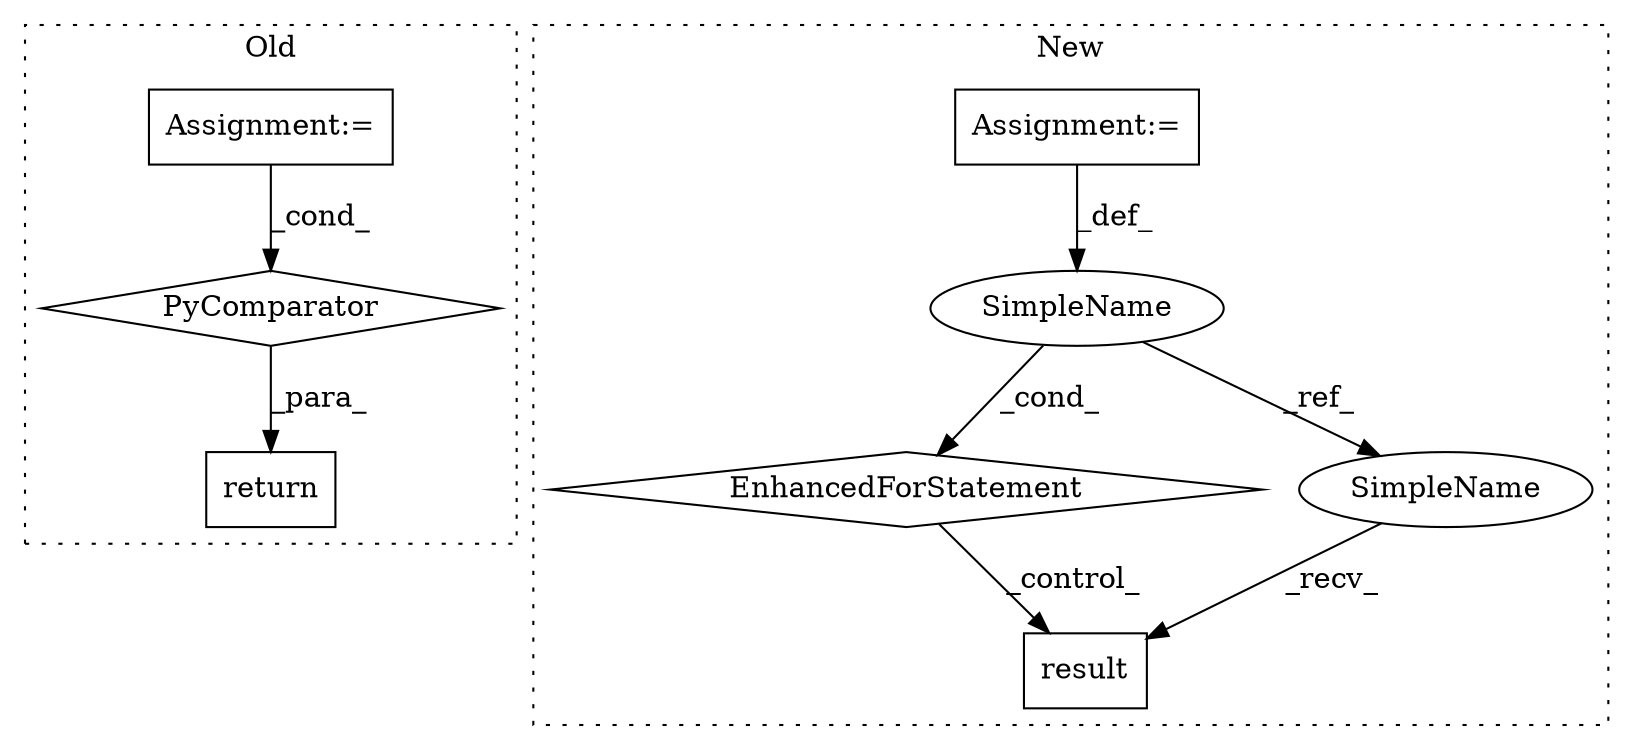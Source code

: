 digraph G {
subgraph cluster0 {
1 [label="return" a="41" s="8628" l="7" shape="box"];
3 [label="Assignment:=" a="7" s="8028" l="84" shape="box"];
4 [label="PyComparator" a="113" s="8028" l="84" shape="diamond"];
label = "Old";
style="dotted";
}
subgraph cluster1 {
2 [label="result" a="32" s="8836" l="8" shape="box"];
5 [label="EnhancedForStatement" a="70" s="8697,8805" l="53,2" shape="diamond"];
6 [label="SimpleName" a="42" s="8789" l="6" shape="ellipse"];
7 [label="Assignment:=" a="7" s="8253" l="1" shape="box"];
8 [label="SimpleName" a="42" s="8829" l="6" shape="ellipse"];
label = "New";
style="dotted";
}
3 -> 4 [label="_cond_"];
4 -> 1 [label="_para_"];
5 -> 2 [label="_control_"];
6 -> 8 [label="_ref_"];
6 -> 5 [label="_cond_"];
7 -> 6 [label="_def_"];
8 -> 2 [label="_recv_"];
}